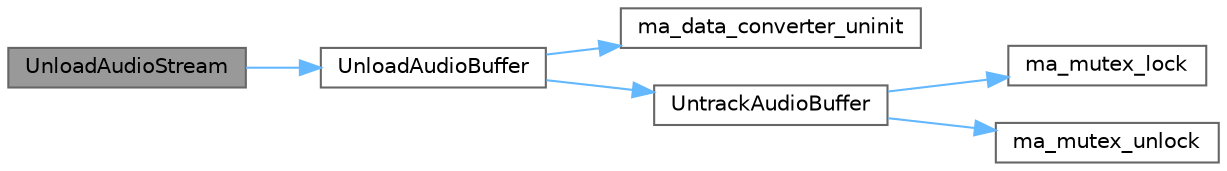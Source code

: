 digraph "UnloadAudioStream"
{
 // LATEX_PDF_SIZE
  bgcolor="transparent";
  edge [fontname=Helvetica,fontsize=10,labelfontname=Helvetica,labelfontsize=10];
  node [fontname=Helvetica,fontsize=10,shape=box,height=0.2,width=0.4];
  rankdir="LR";
  Node1 [id="Node000001",label="UnloadAudioStream",height=0.2,width=0.4,color="gray40", fillcolor="grey60", style="filled", fontcolor="black",tooltip=" "];
  Node1 -> Node2 [id="edge1_Node000001_Node000002",color="steelblue1",style="solid",tooltip=" "];
  Node2 [id="Node000002",label="UnloadAudioBuffer",height=0.2,width=0.4,color="grey40", fillcolor="white", style="filled",URL="$_classes_2lib_2raudio_8c.html#a3aa6745f2d00d2617fac0cc9e51d7b93",tooltip=" "];
  Node2 -> Node3 [id="edge2_Node000002_Node000003",color="steelblue1",style="solid",tooltip=" "];
  Node3 [id="Node000003",label="ma_data_converter_uninit",height=0.2,width=0.4,color="grey40", fillcolor="white", style="filled",URL="$_classes_2lib_2external_2miniaudio_8h.html#a3117fc1acf62fdc034438c885e80b80f",tooltip=" "];
  Node2 -> Node4 [id="edge3_Node000002_Node000004",color="steelblue1",style="solid",tooltip=" "];
  Node4 [id="Node000004",label="UntrackAudioBuffer",height=0.2,width=0.4,color="grey40", fillcolor="white", style="filled",URL="$_classes_2lib_2raudio_8c.html#aeb488225cd0ed131c1e9d603765e9df1",tooltip=" "];
  Node4 -> Node5 [id="edge4_Node000004_Node000005",color="steelblue1",style="solid",tooltip=" "];
  Node5 [id="Node000005",label="ma_mutex_lock",height=0.2,width=0.4,color="grey40", fillcolor="white", style="filled",URL="$_classes_2lib_2external_2miniaudio_8h.html#a5d8aeed0e717c641c352764709c32312",tooltip=" "];
  Node4 -> Node6 [id="edge5_Node000004_Node000006",color="steelblue1",style="solid",tooltip=" "];
  Node6 [id="Node000006",label="ma_mutex_unlock",height=0.2,width=0.4,color="grey40", fillcolor="white", style="filled",URL="$_classes_2lib_2external_2miniaudio_8h.html#a12009edd971099a6787441e140e0efef",tooltip=" "];
}
